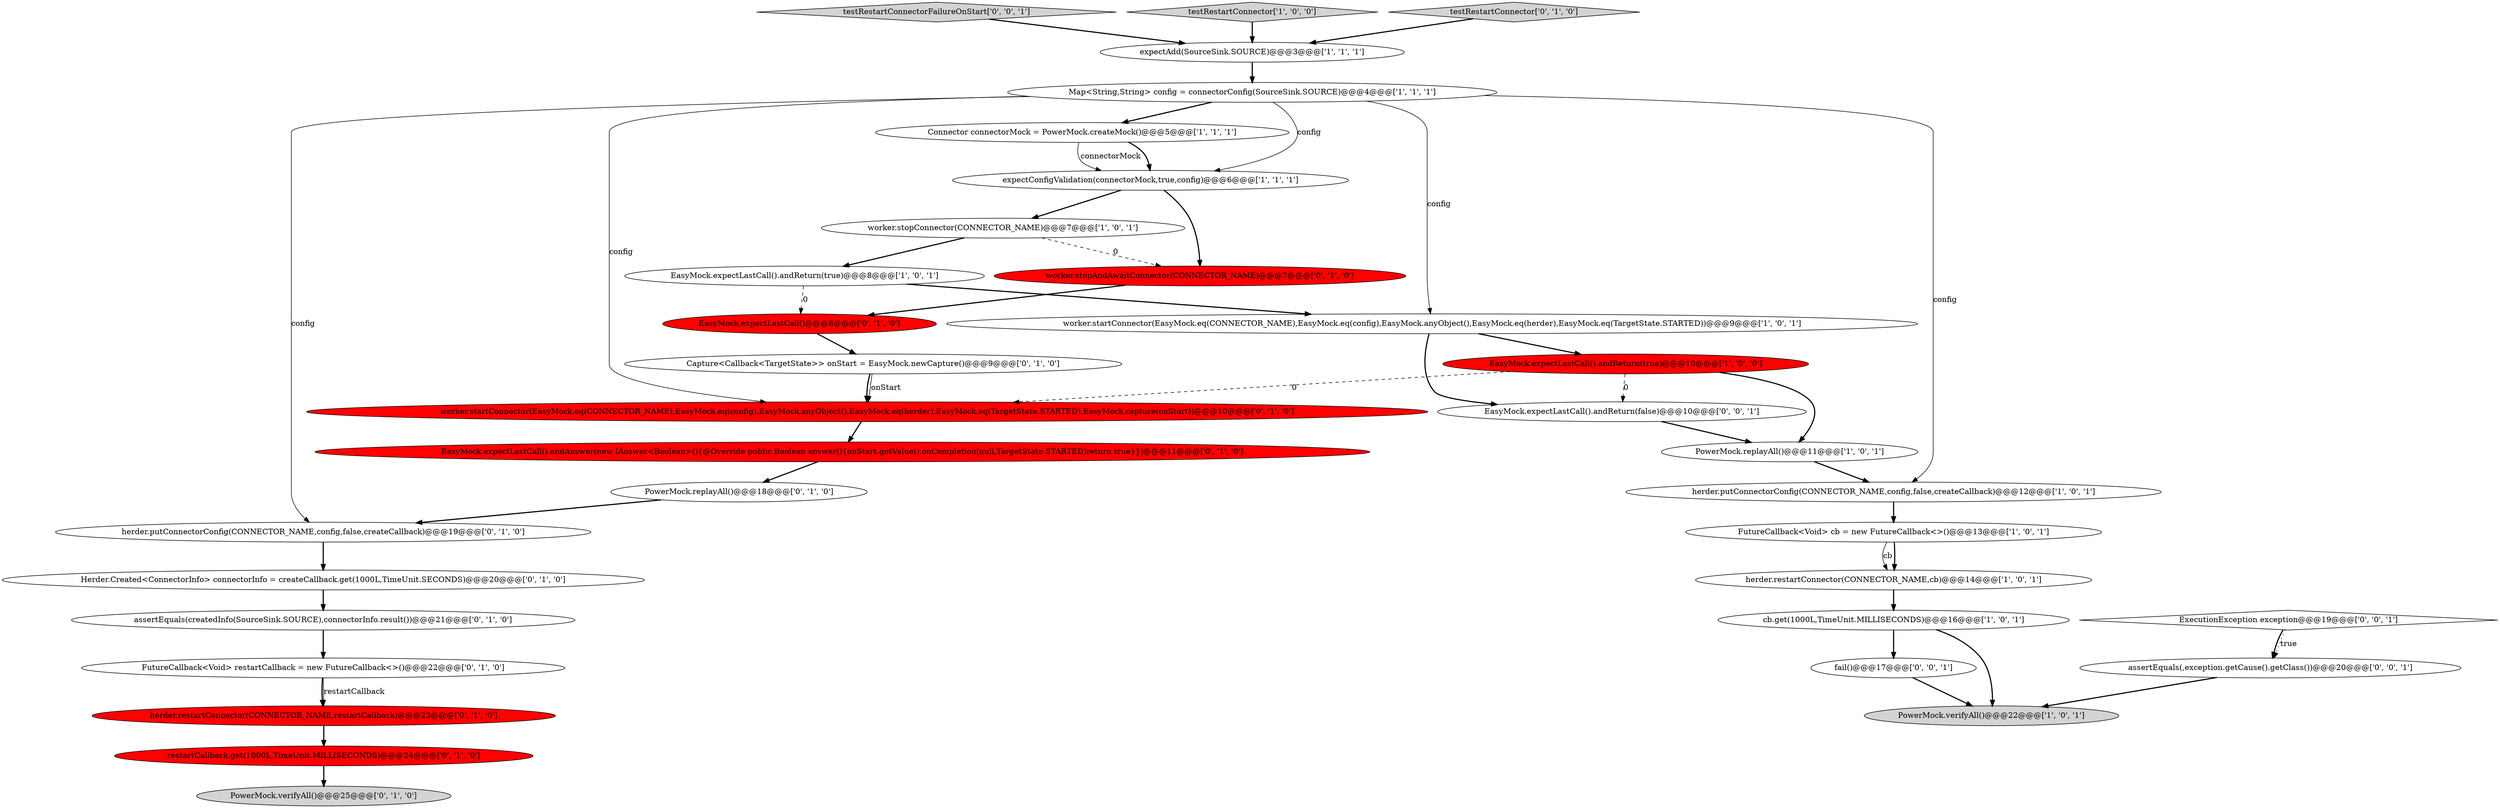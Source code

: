 digraph {
0 [style = filled, label = "Connector connectorMock = PowerMock.createMock()@@@5@@@['1', '1', '1']", fillcolor = white, shape = ellipse image = "AAA0AAABBB1BBB"];
9 [style = filled, label = "EasyMock.expectLastCall().andReturn(true)@@@8@@@['1', '0', '1']", fillcolor = white, shape = ellipse image = "AAA0AAABBB1BBB"];
14 [style = filled, label = "expectAdd(SourceSink.SOURCE)@@@3@@@['1', '1', '1']", fillcolor = white, shape = ellipse image = "AAA0AAABBB1BBB"];
29 [style = filled, label = "testRestartConnectorFailureOnStart['0', '0', '1']", fillcolor = lightgray, shape = diamond image = "AAA0AAABBB3BBB"];
6 [style = filled, label = "worker.startConnector(EasyMock.eq(CONNECTOR_NAME),EasyMock.eq(config),EasyMock.anyObject(),EasyMock.eq(herder),EasyMock.eq(TargetState.STARTED))@@@9@@@['1', '0', '1']", fillcolor = white, shape = ellipse image = "AAA0AAABBB1BBB"];
26 [style = filled, label = "worker.stopAndAwaitConnector(CONNECTOR_NAME)@@@7@@@['0', '1', '0']", fillcolor = red, shape = ellipse image = "AAA1AAABBB2BBB"];
1 [style = filled, label = "Map<String,String> config = connectorConfig(SourceSink.SOURCE)@@@4@@@['1', '1', '1']", fillcolor = white, shape = ellipse image = "AAA0AAABBB1BBB"];
4 [style = filled, label = "worker.stopConnector(CONNECTOR_NAME)@@@7@@@['1', '0', '1']", fillcolor = white, shape = ellipse image = "AAA0AAABBB1BBB"];
12 [style = filled, label = "cb.get(1000L,TimeUnit.MILLISECONDS)@@@16@@@['1', '0', '1']", fillcolor = white, shape = ellipse image = "AAA0AAABBB1BBB"];
15 [style = filled, label = "Capture<Callback<TargetState>> onStart = EasyMock.newCapture()@@@9@@@['0', '1', '0']", fillcolor = white, shape = ellipse image = "AAA0AAABBB2BBB"];
5 [style = filled, label = "testRestartConnector['1', '0', '0']", fillcolor = lightgray, shape = diamond image = "AAA0AAABBB1BBB"];
23 [style = filled, label = "herder.restartConnector(CONNECTOR_NAME,restartCallback)@@@23@@@['0', '1', '0']", fillcolor = red, shape = ellipse image = "AAA1AAABBB2BBB"];
33 [style = filled, label = "ExecutionException exception@@@19@@@['0', '0', '1']", fillcolor = white, shape = diamond image = "AAA0AAABBB3BBB"];
8 [style = filled, label = "herder.restartConnector(CONNECTOR_NAME,cb)@@@14@@@['1', '0', '1']", fillcolor = white, shape = ellipse image = "AAA0AAABBB1BBB"];
2 [style = filled, label = "FutureCallback<Void> cb = new FutureCallback<>()@@@13@@@['1', '0', '1']", fillcolor = white, shape = ellipse image = "AAA0AAABBB1BBB"];
16 [style = filled, label = "Herder.Created<ConnectorInfo> connectorInfo = createCallback.get(1000L,TimeUnit.SECONDS)@@@20@@@['0', '1', '0']", fillcolor = white, shape = ellipse image = "AAA0AAABBB2BBB"];
13 [style = filled, label = "EasyMock.expectLastCall().andReturn(true)@@@10@@@['1', '0', '0']", fillcolor = red, shape = ellipse image = "AAA1AAABBB1BBB"];
31 [style = filled, label = "EasyMock.expectLastCall().andReturn(false)@@@10@@@['0', '0', '1']", fillcolor = white, shape = ellipse image = "AAA0AAABBB3BBB"];
32 [style = filled, label = "fail()@@@17@@@['0', '0', '1']", fillcolor = white, shape = ellipse image = "AAA0AAABBB3BBB"];
11 [style = filled, label = "herder.putConnectorConfig(CONNECTOR_NAME,config,false,createCallback)@@@12@@@['1', '0', '1']", fillcolor = white, shape = ellipse image = "AAA0AAABBB1BBB"];
27 [style = filled, label = "FutureCallback<Void> restartCallback = new FutureCallback<>()@@@22@@@['0', '1', '0']", fillcolor = white, shape = ellipse image = "AAA0AAABBB2BBB"];
10 [style = filled, label = "PowerMock.replayAll()@@@11@@@['1', '0', '1']", fillcolor = white, shape = ellipse image = "AAA0AAABBB1BBB"];
7 [style = filled, label = "PowerMock.verifyAll()@@@22@@@['1', '0', '1']", fillcolor = lightgray, shape = ellipse image = "AAA0AAABBB1BBB"];
22 [style = filled, label = "EasyMock.expectLastCall()@@@8@@@['0', '1', '0']", fillcolor = red, shape = ellipse image = "AAA1AAABBB2BBB"];
21 [style = filled, label = "PowerMock.replayAll()@@@18@@@['0', '1', '0']", fillcolor = white, shape = ellipse image = "AAA0AAABBB2BBB"];
30 [style = filled, label = "assertEquals(,exception.getCause().getClass())@@@20@@@['0', '0', '1']", fillcolor = white, shape = ellipse image = "AAA0AAABBB3BBB"];
3 [style = filled, label = "expectConfigValidation(connectorMock,true,config)@@@6@@@['1', '1', '1']", fillcolor = white, shape = ellipse image = "AAA0AAABBB1BBB"];
28 [style = filled, label = "EasyMock.expectLastCall().andAnswer(new IAnswer<Boolean>(){@Override public Boolean answer(){onStart.getValue().onCompletion(null,TargetState.STARTED)return true}})@@@11@@@['0', '1', '0']", fillcolor = red, shape = ellipse image = "AAA1AAABBB2BBB"];
17 [style = filled, label = "PowerMock.verifyAll()@@@25@@@['0', '1', '0']", fillcolor = lightgray, shape = ellipse image = "AAA0AAABBB2BBB"];
18 [style = filled, label = "assertEquals(createdInfo(SourceSink.SOURCE),connectorInfo.result())@@@21@@@['0', '1', '0']", fillcolor = white, shape = ellipse image = "AAA0AAABBB2BBB"];
20 [style = filled, label = "restartCallback.get(1000L,TimeUnit.MILLISECONDS)@@@24@@@['0', '1', '0']", fillcolor = red, shape = ellipse image = "AAA1AAABBB2BBB"];
24 [style = filled, label = "herder.putConnectorConfig(CONNECTOR_NAME,config,false,createCallback)@@@19@@@['0', '1', '0']", fillcolor = white, shape = ellipse image = "AAA0AAABBB2BBB"];
19 [style = filled, label = "worker.startConnector(EasyMock.eq(CONNECTOR_NAME),EasyMock.eq(config),EasyMock.anyObject(),EasyMock.eq(herder),EasyMock.eq(TargetState.STARTED),EasyMock.capture(onStart))@@@10@@@['0', '1', '0']", fillcolor = red, shape = ellipse image = "AAA1AAABBB2BBB"];
25 [style = filled, label = "testRestartConnector['0', '1', '0']", fillcolor = lightgray, shape = diamond image = "AAA0AAABBB2BBB"];
1->11 [style = solid, label="config"];
0->3 [style = bold, label=""];
4->9 [style = bold, label=""];
13->10 [style = bold, label=""];
23->20 [style = bold, label=""];
1->3 [style = solid, label="config"];
16->18 [style = bold, label=""];
22->15 [style = bold, label=""];
20->17 [style = bold, label=""];
15->19 [style = solid, label="onStart"];
12->32 [style = bold, label=""];
3->26 [style = bold, label=""];
9->22 [style = dashed, label="0"];
21->24 [style = bold, label=""];
32->7 [style = bold, label=""];
1->0 [style = bold, label=""];
25->14 [style = bold, label=""];
5->14 [style = bold, label=""];
0->3 [style = solid, label="connectorMock"];
4->26 [style = dashed, label="0"];
15->19 [style = bold, label=""];
13->19 [style = dashed, label="0"];
3->4 [style = bold, label=""];
33->30 [style = dotted, label="true"];
12->7 [style = bold, label=""];
11->2 [style = bold, label=""];
26->22 [style = bold, label=""];
14->1 [style = bold, label=""];
9->6 [style = bold, label=""];
27->23 [style = solid, label="restartCallback"];
24->16 [style = bold, label=""];
1->19 [style = solid, label="config"];
1->6 [style = solid, label="config"];
28->21 [style = bold, label=""];
6->31 [style = bold, label=""];
13->31 [style = dashed, label="0"];
18->27 [style = bold, label=""];
31->10 [style = bold, label=""];
30->7 [style = bold, label=""];
6->13 [style = bold, label=""];
1->24 [style = solid, label="config"];
29->14 [style = bold, label=""];
33->30 [style = bold, label=""];
27->23 [style = bold, label=""];
19->28 [style = bold, label=""];
8->12 [style = bold, label=""];
2->8 [style = bold, label=""];
2->8 [style = solid, label="cb"];
10->11 [style = bold, label=""];
}
